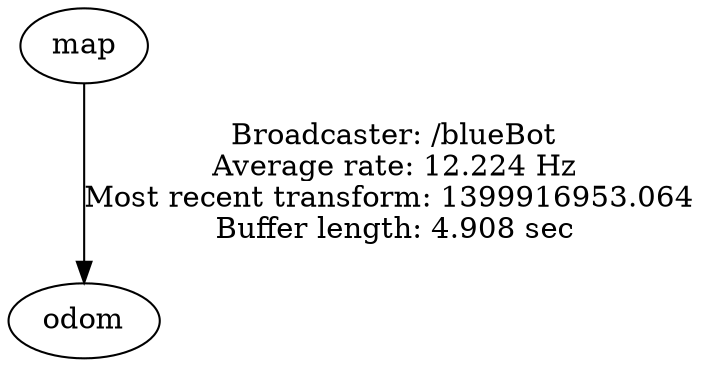 digraph G {
"map" -> "odom"[label="Broadcaster: /blueBot\nAverage rate: 12.224 Hz\nMost recent transform: 1399916953.064 \nBuffer length: 4.908 sec\n"];
}